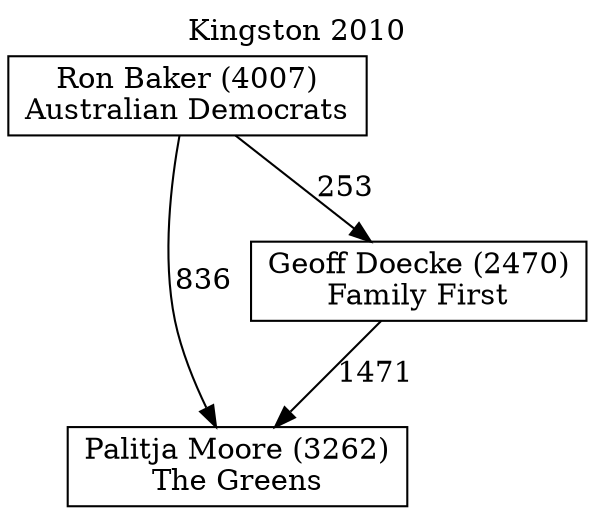 // House preference flow
digraph "Palitja Moore (3262)_Kingston_2010" {
	graph [label="Kingston 2010" labelloc=t mclimit=10]
	node [shape=box]
	"Palitja Moore (3262)" [label="Palitja Moore (3262)
The Greens"]
	"Geoff Doecke (2470)" [label="Geoff Doecke (2470)
Family First"]
	"Ron Baker (4007)" [label="Ron Baker (4007)
Australian Democrats"]
	"Palitja Moore (3262)" [label="Palitja Moore (3262)
The Greens"]
	"Ron Baker (4007)" [label="Ron Baker (4007)
Australian Democrats"]
	"Ron Baker (4007)" [label="Ron Baker (4007)
Australian Democrats"]
	"Geoff Doecke (2470)" [label="Geoff Doecke (2470)
Family First"]
	"Ron Baker (4007)" [label="Ron Baker (4007)
Australian Democrats"]
	"Ron Baker (4007)" [label="Ron Baker (4007)
Australian Democrats"]
	"Geoff Doecke (2470)" -> "Palitja Moore (3262)" [label=1471]
	"Ron Baker (4007)" -> "Geoff Doecke (2470)" [label=253]
	"Ron Baker (4007)" -> "Palitja Moore (3262)" [label=836]
}
